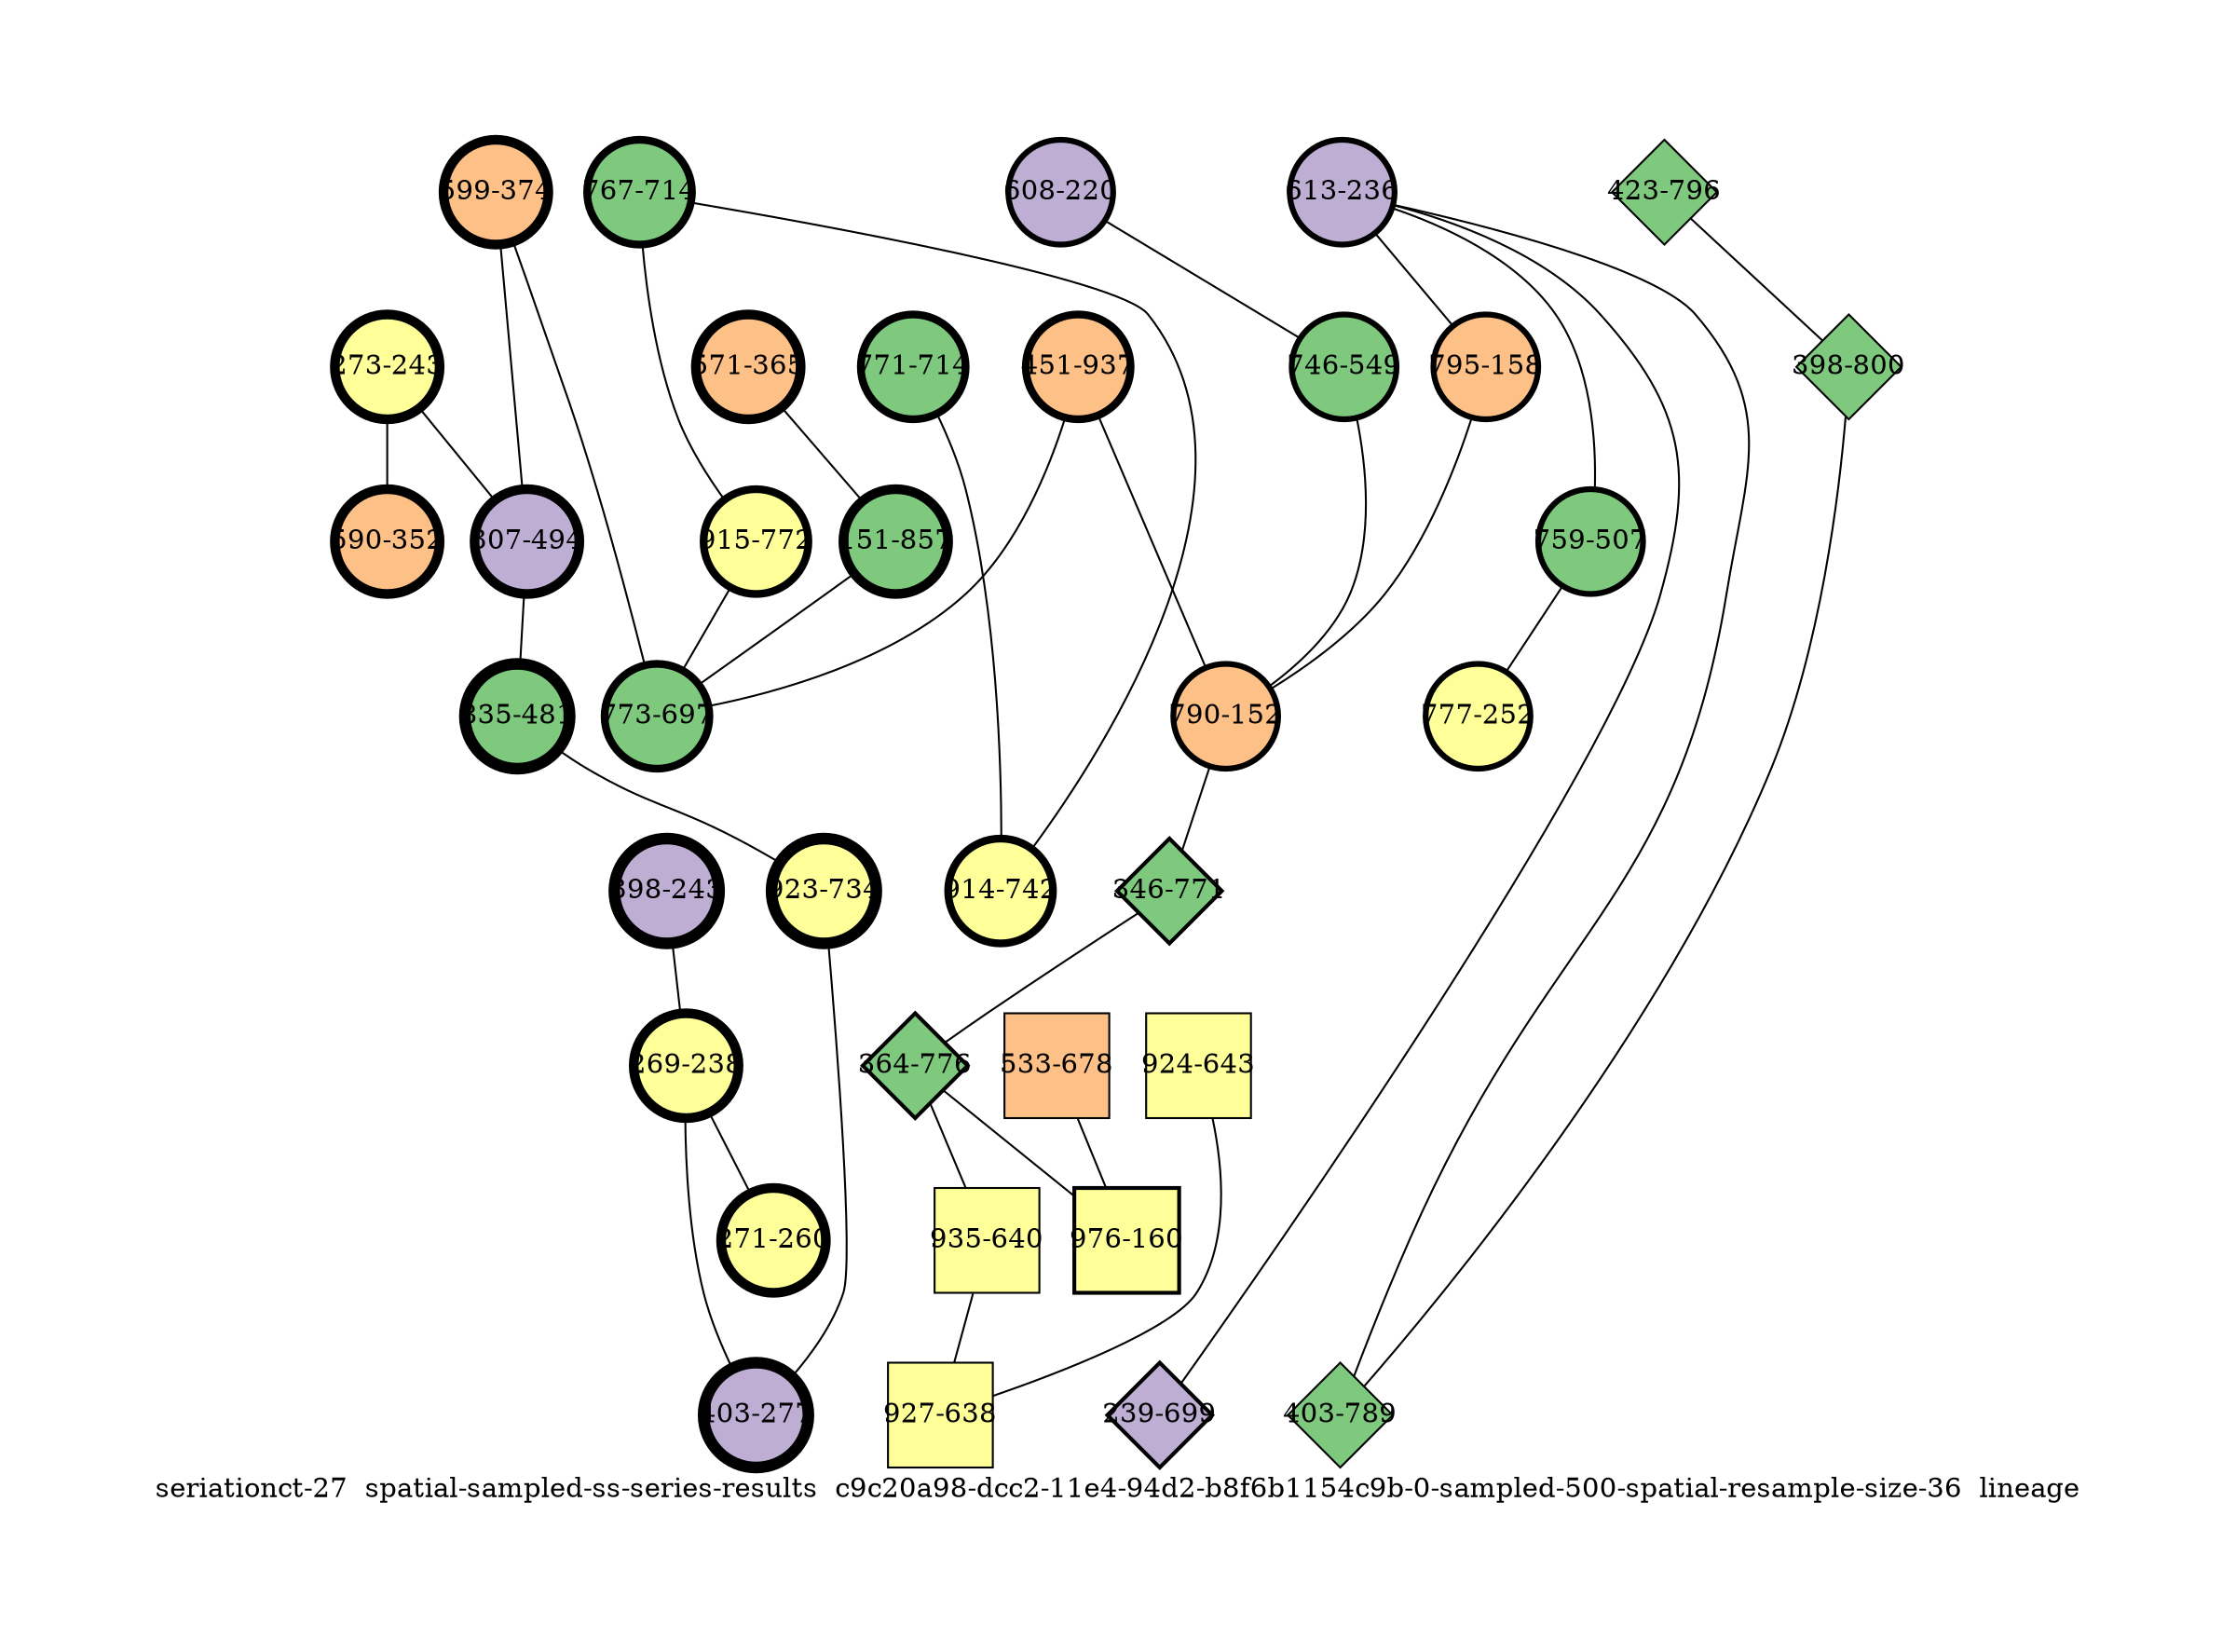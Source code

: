 strict graph "seriationct-27  spatial-sampled-ss-series-results  c9c20a98-dcc2-11e4-94d2-b8f6b1154c9b-0-sampled-500-spatial-resample-size-36  lineage" {
labelloc=b;
ratio=auto;
pad="1.0";
label="seriationct-27  spatial-sampled-ss-series-results  c9c20a98-dcc2-11e4-94d2-b8f6b1154c9b-0-sampled-500-spatial-resample-size-36  lineage";
node [width="0.75", style=filled, fixedsize=true, height="0.75", shape=circle, label=""];
0 [xCoordinate="243.0", appears_in_slice=5, yCoordinate="273.0", colorscheme=accent6, lineage_id=0, short_label="273-243", label="273-243", shape=circle, cluster_id=3, fillcolor=4, size="500.0", id=0, penwidth="5.0"];
1 [xCoordinate="352.0", appears_in_slice=5, yCoordinate="590.0", colorscheme=accent6, lineage_id=0, short_label="590-352", label="590-352", shape=circle, cluster_id=2, fillcolor=3, size="500.0", id=1, penwidth="5.0"];
2 [xCoordinate="937.0", appears_in_slice=4, yCoordinate="451.0", colorscheme=accent6, lineage_id=0, short_label="451-937", label="451-937", shape=circle, cluster_id=2, fillcolor=3, size="500.0", id=2, penwidth="4.0"];
3 [xCoordinate="236.0", appears_in_slice=3, yCoordinate="613.0", colorscheme=accent6, lineage_id=0, short_label="613-236", label="613-236", shape=circle, cluster_id=1, fillcolor=2, size="500.0", id=3, penwidth="3.0"];
4 [xCoordinate="374.0", appears_in_slice=5, yCoordinate="599.0", colorscheme=accent6, lineage_id=0, short_label="599-374", label="599-374", shape=circle, cluster_id=2, fillcolor=3, size="500.0", id=4, penwidth="5.0"];
5 [xCoordinate="507.0", appears_in_slice=3, yCoordinate="759.0", colorscheme=accent6, lineage_id=0, short_label="759-507", label="759-507", shape=circle, cluster_id=0, fillcolor=1, size="500.0", id=5, penwidth="3.0"];
6 [xCoordinate="243.0", appears_in_slice=6, yCoordinate="398.0", colorscheme=accent6, lineage_id=0, short_label="398-243", label="398-243", shape=circle, cluster_id=1, fillcolor=2, size="500.0", id=8, penwidth="6.0"];
7 [xCoordinate="494.0", appears_in_slice=5, yCoordinate="307.0", colorscheme=accent6, lineage_id=0, short_label="307-494", label="307-494", shape=circle, cluster_id=1, fillcolor=2, size="500.0", id=7, penwidth="5.0"];
8 [xCoordinate="365.0", appears_in_slice=5, yCoordinate="571.0", colorscheme=accent6, lineage_id=0, short_label="571-365", label="571-365", shape=circle, cluster_id=2, fillcolor=3, size="500.0", id=6, penwidth="5.0"];
9 [xCoordinate="699.0", appears_in_slice=2, yCoordinate="239.0", colorscheme=accent6, lineage_id=2, short_label="239-699", label="239-699", shape=diamond, cluster_id=1, fillcolor=2, size="500.0", id=9, penwidth="2.0"];
10 [xCoordinate="714.0", appears_in_slice=4, yCoordinate="771.0", colorscheme=accent6, lineage_id=0, short_label="771-714", label="771-714", shape=circle, cluster_id=0, fillcolor=1, size="500.0", id=10, penwidth="4.0"];
11 [xCoordinate="220.0", appears_in_slice=3, yCoordinate="608.0", colorscheme=accent6, lineage_id=0, short_label="608-220", label="608-220", shape=circle, cluster_id=1, fillcolor=2, size="500.0", id=11, penwidth="3.0"];
12 [xCoordinate="238.0", appears_in_slice=5, yCoordinate="269.0", colorscheme=accent6, lineage_id=0, short_label="269-238", label="269-238", shape=circle, cluster_id=3, fillcolor=4, size="500.0", id=12, penwidth="5.0"];
13 [xCoordinate="796.0", appears_in_slice=1, yCoordinate="423.0", colorscheme=accent6, lineage_id=2, short_label="423-796", label="423-796", shape=diamond, cluster_id=0, fillcolor=1, size="500.0", id=13, penwidth="1.0"];
14 [xCoordinate="678.0", appears_in_slice=1, yCoordinate="533.0", colorscheme=accent6, lineage_id=1, short_label="533-678", label="533-678", shape=square, cluster_id=2, fillcolor=3, size="500.0", id=14, penwidth="1.0"];
15 [xCoordinate="714.0", appears_in_slice=4, yCoordinate="767.0", colorscheme=accent6, lineage_id=0, short_label="767-714", label="767-714", shape=circle, cluster_id=0, fillcolor=1, size="500.0", id=15, penwidth="4.0"];
16 [xCoordinate="800.0", appears_in_slice=1, yCoordinate="398.0", colorscheme=accent6, lineage_id=2, short_label="398-800", label="398-800", shape=diamond, cluster_id=0, fillcolor=1, size="500.0", id=16, penwidth="1.0"];
17 [xCoordinate="549.0", appears_in_slice=3, yCoordinate="746.0", colorscheme=accent6, lineage_id=0, short_label="746-549", label="746-549", shape=circle, cluster_id=0, fillcolor=1, size="500.0", id=17, penwidth="3.0"];
18 [xCoordinate="252.0", appears_in_slice=3, yCoordinate="777.0", colorscheme=accent6, lineage_id=0, short_label="777-252", label="777-252", shape=circle, cluster_id=3, fillcolor=4, size="500.0", id=18, penwidth="3.0"];
19 [xCoordinate="158.0", appears_in_slice=3, yCoordinate="795.0", colorscheme=accent6, lineage_id=0, short_label="795-158", label="795-158", shape=circle, cluster_id=2, fillcolor=3, size="500.0", id=19, penwidth="3.0"];
20 [xCoordinate="789.0", appears_in_slice=1, yCoordinate="403.0", colorscheme=accent6, lineage_id=2, short_label="403-789", label="403-789", shape=diamond, cluster_id=0, fillcolor=1, size="500.0", id=20, penwidth="1.0"];
21 [xCoordinate="742.0", appears_in_slice=4, yCoordinate="914.0", colorscheme=accent6, lineage_id=0, short_label="914-742", label="914-742", shape=circle, cluster_id=3, fillcolor=4, size="500.0", id=30, penwidth="4.0"];
22 [xCoordinate="152.0", appears_in_slice=3, yCoordinate="790.0", colorscheme=accent6, lineage_id=0, short_label="790-152", label="790-152", shape=circle, cluster_id=2, fillcolor=3, size="500.0", id=22, penwidth="3.0"];
23 [xCoordinate="481.0", appears_in_slice=6, yCoordinate="835.0", colorscheme=accent6, lineage_id=0, short_label="835-481", label="835-481", shape=circle, cluster_id=0, fillcolor=1, size="500.0", id=23, penwidth="6.0"];
24 [xCoordinate="771.0", appears_in_slice=2, yCoordinate="346.0", colorscheme=accent6, lineage_id=2, short_label="346-771", label="346-771", shape=diamond, cluster_id=0, fillcolor=1, size="500.0", id=24, penwidth="2.0"];
25 [xCoordinate="776.0", appears_in_slice=2, yCoordinate="364.0", colorscheme=accent6, lineage_id=2, short_label="364-776", label="364-776", shape=diamond, cluster_id=0, fillcolor=1, size="500.0", id=25, penwidth="2.0"];
26 [xCoordinate="772.0", appears_in_slice=4, yCoordinate="915.0", colorscheme=accent6, lineage_id=0, short_label="915-772", label="915-772", shape=circle, cluster_id=3, fillcolor=4, size="500.0", id=26, penwidth="4.0"];
27 [xCoordinate="640.0", appears_in_slice=1, yCoordinate="935.0", colorscheme=accent6, lineage_id=1, short_label="935-640", label="935-640", shape=square, cluster_id=3, fillcolor=4, size="500.0", id=27, penwidth="1.0"];
28 [xCoordinate="643.0", appears_in_slice=1, yCoordinate="924.0", colorscheme=accent6, lineage_id=1, short_label="924-643", label="924-643", shape=square, cluster_id=3, fillcolor=4, size="500.0", id=28, penwidth="1.0"];
29 [xCoordinate="857.0", appears_in_slice=5, yCoordinate="151.0", colorscheme=accent6, lineage_id=0, short_label="151-857", label="151-857", shape=circle, cluster_id=0, fillcolor=1, size="500.0", id=29, penwidth="5.0"];
30 [xCoordinate="697.0", appears_in_slice=4, yCoordinate="773.0", colorscheme=accent6, lineage_id=0, short_label="773-697", label="773-697", shape=circle, cluster_id=0, fillcolor=1, size="500.0", id=21, penwidth="4.0"];
31 [xCoordinate="734.0", appears_in_slice=6, yCoordinate="923.0", colorscheme=accent6, lineage_id=0, short_label="923-734", label="923-734", shape=circle, cluster_id=3, fillcolor=4, size="500.0", id=31, penwidth="6.0"];
32 [xCoordinate="638.0", appears_in_slice=1, yCoordinate="927.0", colorscheme=accent6, lineage_id=1, short_label="927-638", label="927-638", shape=square, cluster_id=3, fillcolor=4, size="500.0", id=32, penwidth="1.0"];
33 [xCoordinate="277.0", appears_in_slice=6, yCoordinate="403.0", colorscheme=accent6, lineage_id=0, short_label="403-277", label="403-277", shape=circle, cluster_id=1, fillcolor=2, size="500.0", id=33, penwidth="6.0"];
34 [xCoordinate="160.0", appears_in_slice=2, yCoordinate="976.0", colorscheme=accent6, lineage_id=1, short_label="976-160", label="976-160", shape=square, cluster_id=3, fillcolor=4, size="500.0", id=34, penwidth="2.0"];
35 [xCoordinate="260.0", appears_in_slice=5, yCoordinate="271.0", colorscheme=accent6, lineage_id=0, short_label="271-260", label="271-260", shape=circle, cluster_id=3, fillcolor=4, size="500.0", id=35, penwidth="5.0"];
0 -- 1  [inverseweight="17.9721288672", weight="0.055641710973"];
0 -- 7  [inverseweight="12.9099444874", weight="0.0774596669241"];
2 -- 22  [inverseweight="1.74631001624", weight="0.572636010045"];
2 -- 30  [inverseweight="13.3061573853", weight="0.0751531769122"];
3 -- 9  [inverseweight="2.36528928145", weight="0.422781267324"];
3 -- 19  [inverseweight="17.06971855", weight="0.0585832740635"];
3 -- 20  [inverseweight="2.04376365047", weight="0.489293368032"];
3 -- 5  [inverseweight="4.03225806452", weight="0.248"];
4 -- 30  [inverseweight="1.92704341702", weight="0.518929667681"];
4 -- 7  [inverseweight="11.7266257455", weight="0.0852760224213"];
5 -- 18  [inverseweight="20.1455741006", weight="0.049638694584"];
6 -- 12  [inverseweight="4.45576878625", weight="0.224428162226"];
7 -- 23  [inverseweight="4.20093909887", weight="0.238042013099"];
8 -- 29  [inverseweight="22.6339365106", weight="0.0441814440687"];
10 -- 21  [inverseweight="32.8266082149", weight="0.0304630924235"];
11 -- 17  [inverseweight="50.5076272276", weight="0.0197989898732"];
12 -- 33  [inverseweight="3.16000327629", weight="0.316455368101"];
12 -- 35  [inverseweight="28.7717668824", weight="0.034756294394"];
13 -- 16  [inverseweight="16.9906916508", weight="0.0588557558782"];
14 -- 34  [inverseweight="1.25364084535", weight="0.797676626209"];
15 -- 26  [inverseweight="2.9062891557", weight="0.344081385721"];
15 -- 21  [inverseweight="14.1308354736", weight="0.0707672240518"];
16 -- 20  [inverseweight="41.9590679148", weight="0.0238327505756"];
17 -- 22  [inverseweight="2.66766278008", weight="0.374859973857"];
19 -- 22  [inverseweight="20.6901472151", weight="0.0483321838944"];
22 -- 24  [inverseweight="1.44754335982", weight="0.690825593041"];
23 -- 31  [inverseweight="22.360679775", weight="0.04472135955"];
24 -- 25  [inverseweight="18.6338998125", weight="0.05366563146"];
25 -- 34  [inverseweight="14.2915487619", weight="0.0699714227381"];
25 -- 27  [inverseweight="1.61879280221", weight="0.617744283664"];
26 -- 30  [inverseweight="2.88281418845", weight="0.346883265667"];
27 -- 32  [inverseweight="20.6901472151", weight="0.0483321838944"];
28 -- 32  [inverseweight="17.9489539654", weight="0.0557135531087"];
29 -- 30  [inverseweight="1.97003130641", weight="0.507606146535"];
31 -- 33  [inverseweight="21.3200716356", weight="0.0469041575982"];
}
